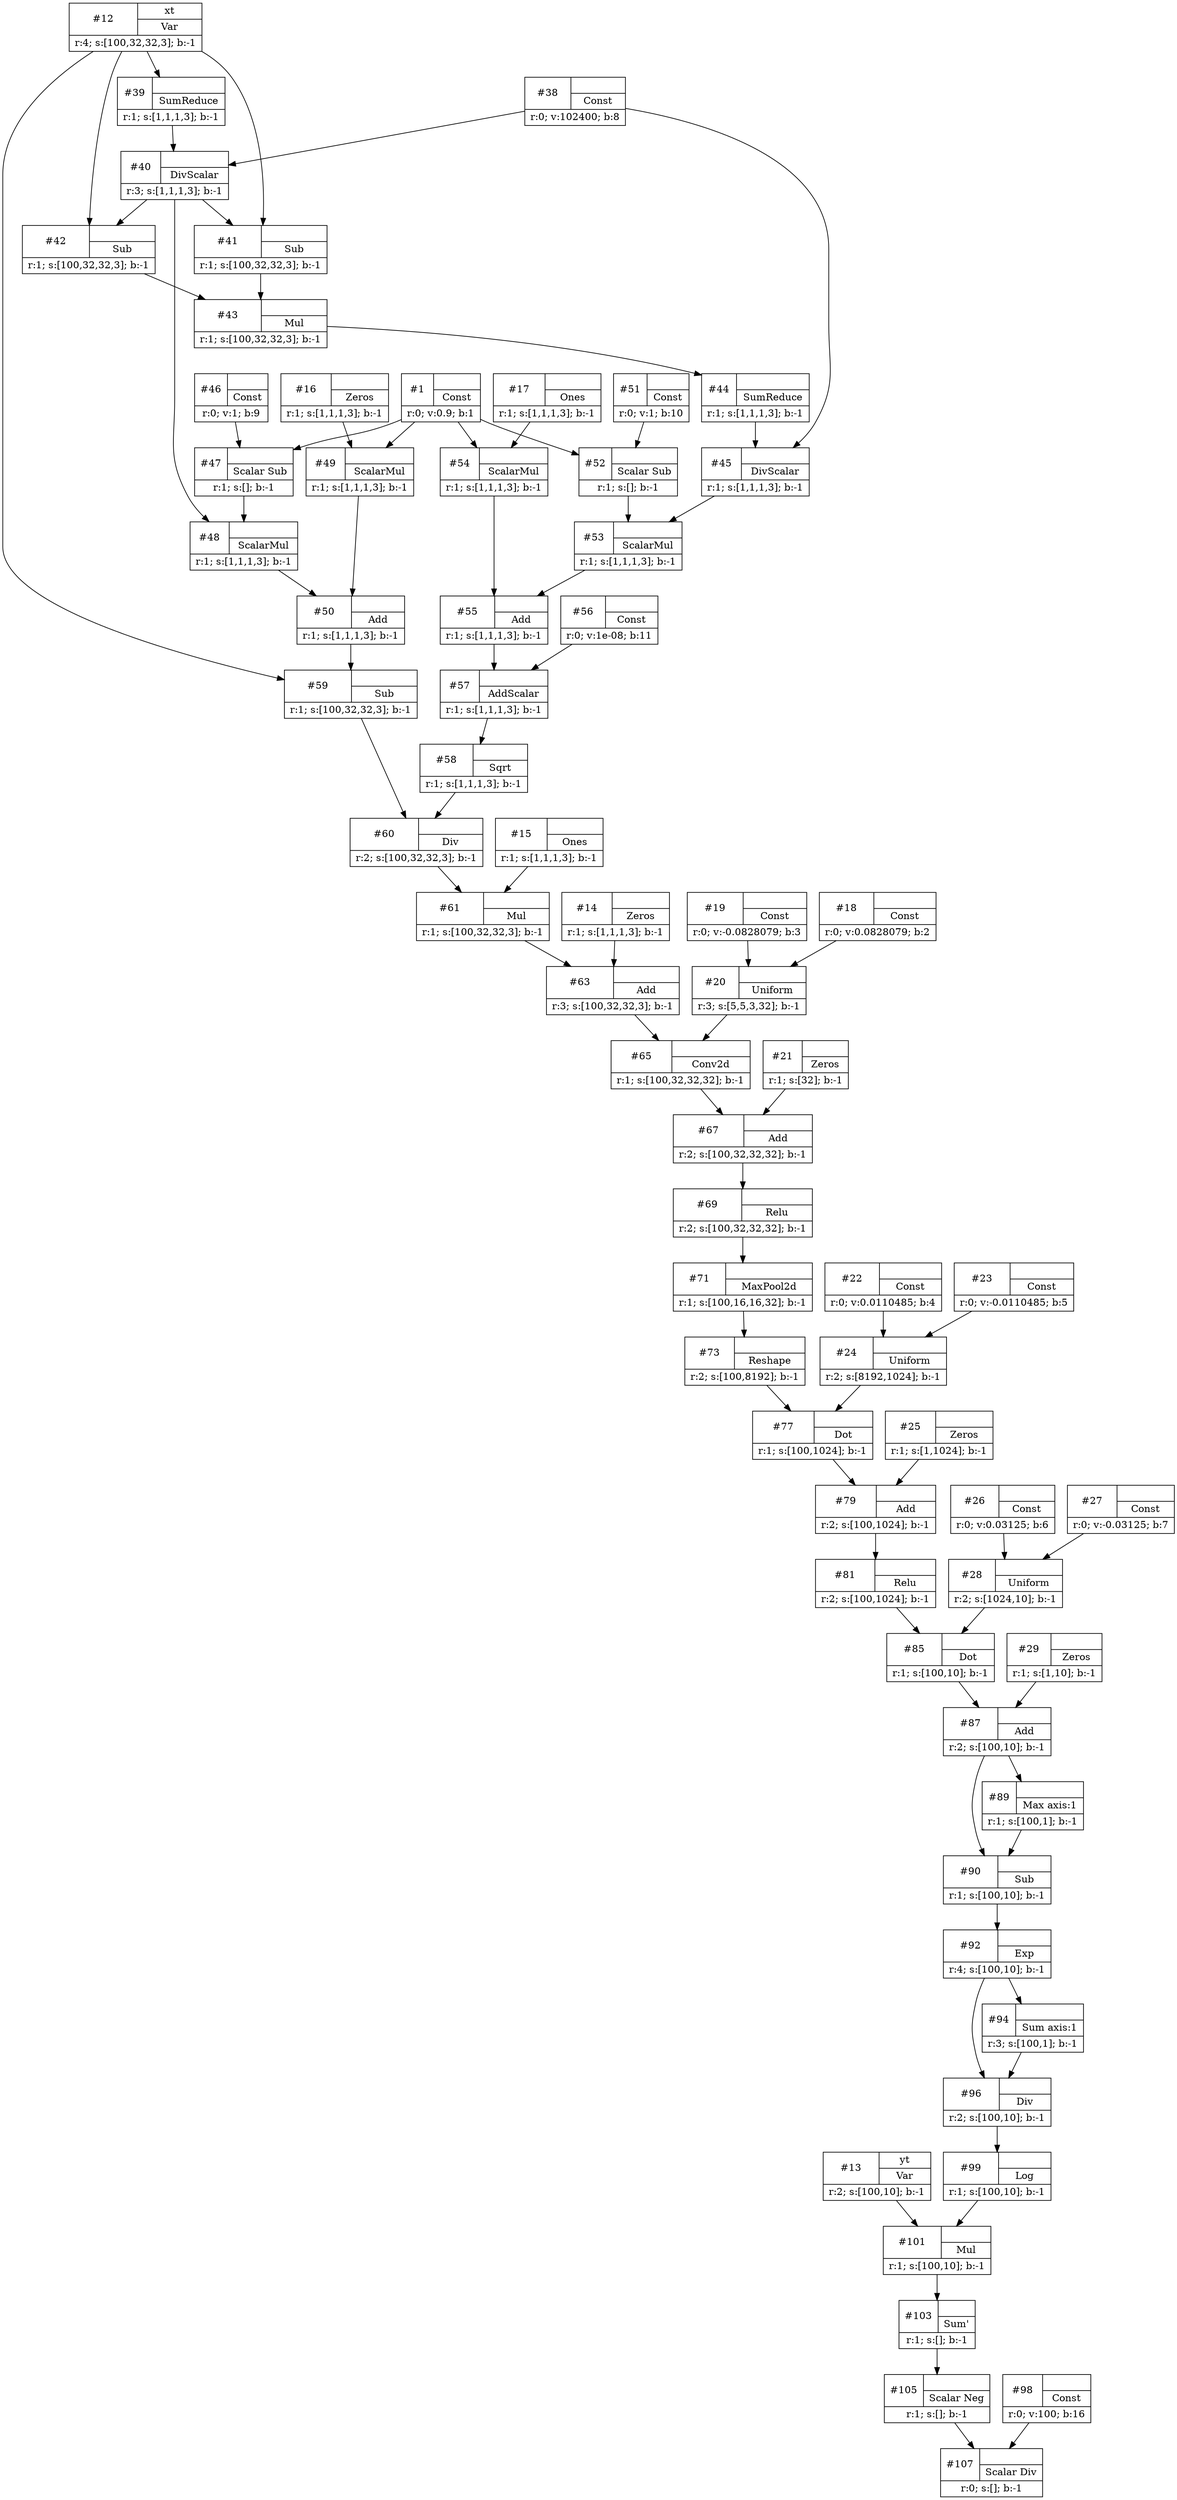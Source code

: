 digraph CG {
node [shape=record];
105 -> 107;
98 -> 107;
103 -> 105;
101 -> 103;
13 -> 101;
99 -> 101;
96 -> 99;
92 -> 96;
94 -> 96;
90 -> 92;
87 -> 90;
89 -> 90;
85 -> 87;
29 -> 87;
81 -> 85;
28 -> 85;
79 -> 81;
77 -> 79;
25 -> 79;
73 -> 77;
24 -> 77;
71 -> 73;
69 -> 71;
67 -> 69;
65 -> 67;
21 -> 67;
63 -> 65;
20 -> 65;
61 -> 63;
14 -> 63;
60 -> 61;
15 -> 61;
59 -> 60;
58 -> 60;
12 -> 59;
50 -> 59;
49 -> 50;
48 -> 50;
1 -> 49;
16 -> 49;
47 -> 48;
40 -> 48;
46 -> 47;
1 -> 47;
39 -> 40;
38 -> 40;
12 -> 39;
57 -> 58;
55 -> 57;
56 -> 57;
54 -> 55;
53 -> 55;
1 -> 54;
17 -> 54;
52 -> 53;
45 -> 53;
51 -> 52;
1 -> 52;
44 -> 45;
38 -> 45;
43 -> 44;
42 -> 43;
41 -> 43;
12 -> 42;
40 -> 42;
12 -> 41;
40 -> 41;
19 -> 20;
18 -> 20;
23 -> 24;
22 -> 24;
27 -> 28;
26 -> 28;
87 -> 89;
92 -> 94;
107 [ label="{{#107 | {  | Scalar Div }} | r:0; s:[]; b:-1 }"];
105 [ label="{{#105 | {  | Scalar Neg }} | r:1; s:[]; b:-1 }"];
103 [ label="{{#103 | {  | Sum' }} | r:1; s:[]; b:-1 }"];
101 [ label="{{#101 | {  | Mul }} | r:1; s:[100,10]; b:-1 }"];
13 [ label="{{#13 | { yt | Var }} | r:2; s:[100,10]; b:-1 }"];
99 [ label="{{#99 | {  | Log }} | r:1; s:[100,10]; b:-1 }"];
96 [ label="{{#96 | {  | Div }} | r:2; s:[100,10]; b:-1 }"];
92 [ label="{{#92 | {  | Exp }} | r:4; s:[100,10]; b:-1 }"];
90 [ label="{{#90 | {  | Sub }} | r:1; s:[100,10]; b:-1 }"];
87 [ label="{{#87 | {  | Add }} | r:2; s:[100,10]; b:-1 }"];
85 [ label="{{#85 | {  | Dot }} | r:1; s:[100,10]; b:-1 }"];
81 [ label="{{#81 | {  | Relu }} | r:2; s:[100,1024]; b:-1 }"];
79 [ label="{{#79 | {  | Add }} | r:2; s:[100,1024]; b:-1 }"];
77 [ label="{{#77 | {  | Dot }} | r:1; s:[100,1024]; b:-1 }"];
73 [ label="{{#73 | {  | Reshape }} | r:2; s:[100,8192]; b:-1 }"];
71 [ label="{{#71 | {  | MaxPool2d }} | r:1; s:[100,16,16,32]; b:-1 }"];
69 [ label="{{#69 | {  | Relu }} | r:2; s:[100,32,32,32]; b:-1 }"];
67 [ label="{{#67 | {  | Add }} | r:2; s:[100,32,32,32]; b:-1 }"];
65 [ label="{{#65 | {  | Conv2d }} | r:1; s:[100,32,32,32]; b:-1 }"];
63 [ label="{{#63 | {  | Add }} | r:3; s:[100,32,32,3]; b:-1 }"];
61 [ label="{{#61 | {  | Mul }} | r:1; s:[100,32,32,3]; b:-1 }"];
60 [ label="{{#60 | {  | Div }} | r:2; s:[100,32,32,3]; b:-1 }"];
59 [ label="{{#59 | {  | Sub }} | r:1; s:[100,32,32,3]; b:-1 }"];
12 [ label="{{#12 | { xt | Var }} | r:4; s:[100,32,32,3]; b:-1 }"];
50 [ label="{{#50 | {  | Add }} | r:1; s:[1,1,1,3]; b:-1 }"];
49 [ label="{{#49 | {  | ScalarMul }} | r:1; s:[1,1,1,3]; b:-1 }"];
1 [ label="{{#1 | {  | Const }} | r:0; v:0.9; b:1 }"];
16 [ label="{{#16 | {  | Zeros }} | r:1; s:[1,1,1,3]; b:-1 }"];
48 [ label="{{#48 | {  | ScalarMul }} | r:1; s:[1,1,1,3]; b:-1 }"];
47 [ label="{{#47 | {  | Scalar Sub }} | r:1; s:[]; b:-1 }"];
46 [ label="{{#46 | {  | Const }} | r:0; v:1; b:9 }"];
40 [ label="{{#40 | {  | DivScalar }} | r:3; s:[1,1,1,3]; b:-1 }"];
39 [ label="{{#39 | {  | SumReduce }} | r:1; s:[1,1,1,3]; b:-1 }"];
38 [ label="{{#38 | {  | Const }} | r:0; v:102400; b:8 }"];
58 [ label="{{#58 | {  | Sqrt }} | r:1; s:[1,1,1,3]; b:-1 }"];
57 [ label="{{#57 | {  | AddScalar }} | r:1; s:[1,1,1,3]; b:-1 }"];
55 [ label="{{#55 | {  | Add }} | r:1; s:[1,1,1,3]; b:-1 }"];
54 [ label="{{#54 | {  | ScalarMul }} | r:1; s:[1,1,1,3]; b:-1 }"];
17 [ label="{{#17 | {  | Ones }} | r:1; s:[1,1,1,3]; b:-1 }"];
53 [ label="{{#53 | {  | ScalarMul }} | r:1; s:[1,1,1,3]; b:-1 }"];
52 [ label="{{#52 | {  | Scalar Sub }} | r:1; s:[]; b:-1 }"];
51 [ label="{{#51 | {  | Const }} | r:0; v:1; b:10 }"];
45 [ label="{{#45 | {  | DivScalar }} | r:1; s:[1,1,1,3]; b:-1 }"];
44 [ label="{{#44 | {  | SumReduce }} | r:1; s:[1,1,1,3]; b:-1 }"];
43 [ label="{{#43 | {  | Mul }} | r:1; s:[100,32,32,3]; b:-1 }"];
42 [ label="{{#42 | {  | Sub }} | r:1; s:[100,32,32,3]; b:-1 }"];
41 [ label="{{#41 | {  | Sub }} | r:1; s:[100,32,32,3]; b:-1 }"];
56 [ label="{{#56 | {  | Const }} | r:0; v:1e-08; b:11 }"];
15 [ label="{{#15 | {  | Ones }} | r:1; s:[1,1,1,3]; b:-1 }"];
14 [ label="{{#14 | {  | Zeros }} | r:1; s:[1,1,1,3]; b:-1 }"];
20 [ label="{{#20 | {  | Uniform }} | r:3; s:[5,5,3,32]; b:-1 }"];
19 [ label="{{#19 | {  | Const }} | r:0; v:-0.0828079; b:3 }"];
18 [ label="{{#18 | {  | Const }} | r:0; v:0.0828079; b:2 }"];
21 [ label="{{#21 | {  | Zeros }} | r:1; s:[32]; b:-1 }"];
24 [ label="{{#24 | {  | Uniform }} | r:2; s:[8192,1024]; b:-1 }"];
23 [ label="{{#23 | {  | Const }} | r:0; v:-0.0110485; b:5 }"];
22 [ label="{{#22 | {  | Const }} | r:0; v:0.0110485; b:4 }"];
25 [ label="{{#25 | {  | Zeros }} | r:1; s:[1,1024]; b:-1 }"];
28 [ label="{{#28 | {  | Uniform }} | r:2; s:[1024,10]; b:-1 }"];
27 [ label="{{#27 | {  | Const }} | r:0; v:-0.03125; b:7 }"];
26 [ label="{{#26 | {  | Const }} | r:0; v:0.03125; b:6 }"];
29 [ label="{{#29 | {  | Zeros }} | r:1; s:[1,10]; b:-1 }"];
89 [ label="{{#89 | {  | Max axis:1 }} | r:1; s:[100,1]; b:-1 }"];
94 [ label="{{#94 | {  | Sum axis:1 }} | r:3; s:[100,1]; b:-1 }"];
98 [ label="{{#98 | {  | Const }} | r:0; v:100; b:16 }"];
}